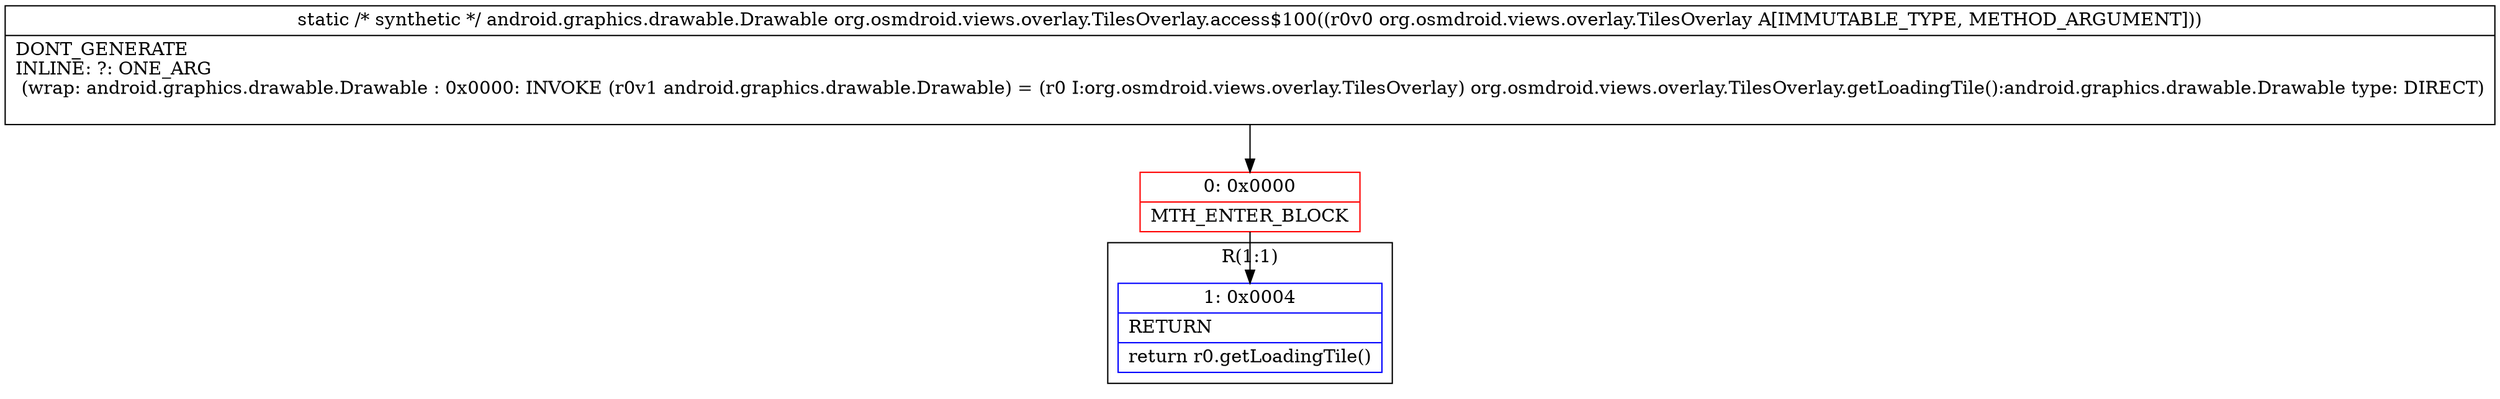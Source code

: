 digraph "CFG fororg.osmdroid.views.overlay.TilesOverlay.access$100(Lorg\/osmdroid\/views\/overlay\/TilesOverlay;)Landroid\/graphics\/drawable\/Drawable;" {
subgraph cluster_Region_1881020392 {
label = "R(1:1)";
node [shape=record,color=blue];
Node_1 [shape=record,label="{1\:\ 0x0004|RETURN\l|return r0.getLoadingTile()\l}"];
}
Node_0 [shape=record,color=red,label="{0\:\ 0x0000|MTH_ENTER_BLOCK\l}"];
MethodNode[shape=record,label="{static \/* synthetic *\/ android.graphics.drawable.Drawable org.osmdroid.views.overlay.TilesOverlay.access$100((r0v0 org.osmdroid.views.overlay.TilesOverlay A[IMMUTABLE_TYPE, METHOD_ARGUMENT]))  | DONT_GENERATE\lINLINE: ?: ONE_ARG  \l  (wrap: android.graphics.drawable.Drawable : 0x0000: INVOKE  (r0v1 android.graphics.drawable.Drawable) = (r0 I:org.osmdroid.views.overlay.TilesOverlay) org.osmdroid.views.overlay.TilesOverlay.getLoadingTile():android.graphics.drawable.Drawable type: DIRECT)\l\l}"];
MethodNode -> Node_0;
Node_0 -> Node_1;
}

